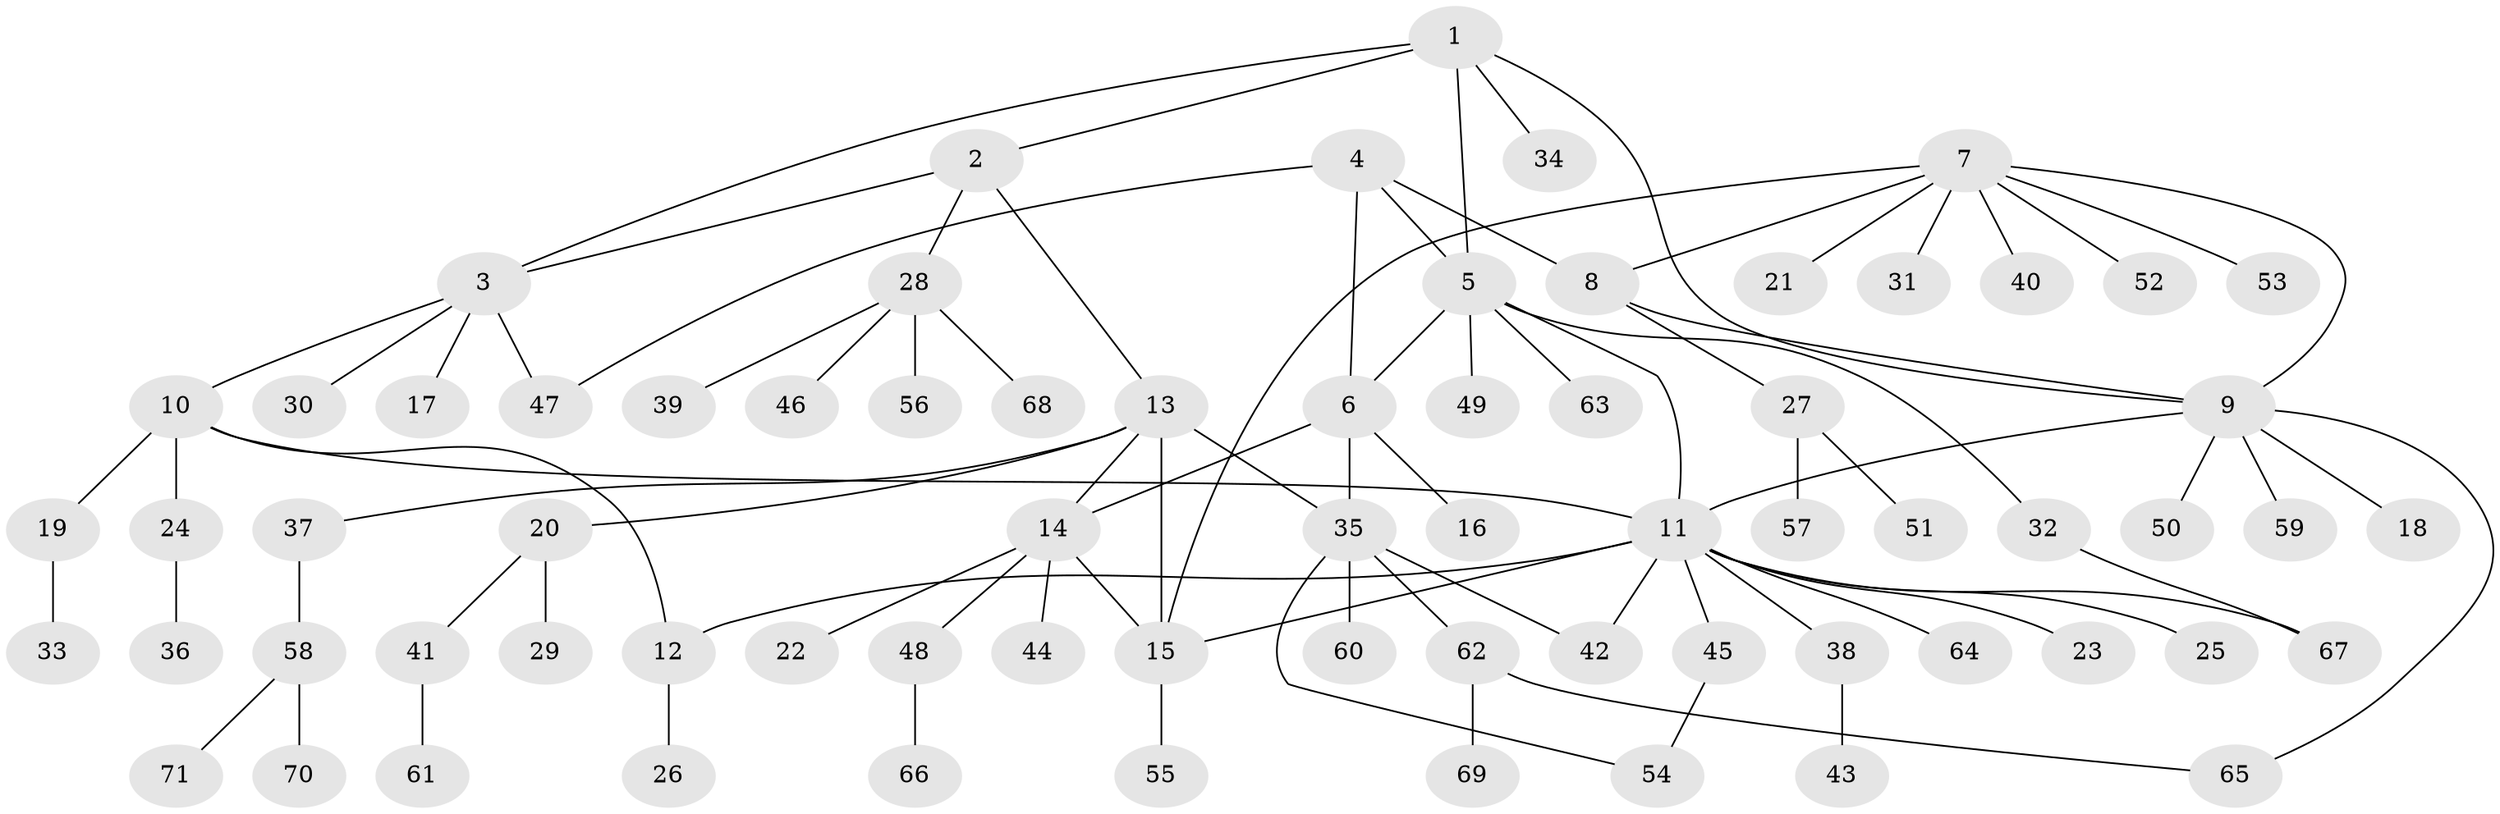 // coarse degree distribution, {3: 0.02040816326530612, 7: 0.04081632653061224, 4: 0.061224489795918366, 6: 0.04081632653061224, 9: 0.04081632653061224, 5: 0.04081632653061224, 10: 0.02040816326530612, 1: 0.5510204081632653, 2: 0.1836734693877551}
// Generated by graph-tools (version 1.1) at 2025/52/02/27/25 19:52:22]
// undirected, 71 vertices, 87 edges
graph export_dot {
graph [start="1"]
  node [color=gray90,style=filled];
  1;
  2;
  3;
  4;
  5;
  6;
  7;
  8;
  9;
  10;
  11;
  12;
  13;
  14;
  15;
  16;
  17;
  18;
  19;
  20;
  21;
  22;
  23;
  24;
  25;
  26;
  27;
  28;
  29;
  30;
  31;
  32;
  33;
  34;
  35;
  36;
  37;
  38;
  39;
  40;
  41;
  42;
  43;
  44;
  45;
  46;
  47;
  48;
  49;
  50;
  51;
  52;
  53;
  54;
  55;
  56;
  57;
  58;
  59;
  60;
  61;
  62;
  63;
  64;
  65;
  66;
  67;
  68;
  69;
  70;
  71;
  1 -- 2;
  1 -- 3;
  1 -- 5;
  1 -- 9;
  1 -- 34;
  2 -- 3;
  2 -- 13;
  2 -- 28;
  3 -- 10;
  3 -- 17;
  3 -- 30;
  3 -- 47;
  4 -- 5;
  4 -- 6;
  4 -- 8;
  4 -- 47;
  5 -- 6;
  5 -- 11;
  5 -- 32;
  5 -- 49;
  5 -- 63;
  6 -- 14;
  6 -- 16;
  6 -- 35;
  7 -- 8;
  7 -- 9;
  7 -- 15;
  7 -- 21;
  7 -- 31;
  7 -- 40;
  7 -- 52;
  7 -- 53;
  8 -- 9;
  8 -- 27;
  9 -- 11;
  9 -- 18;
  9 -- 50;
  9 -- 59;
  9 -- 65;
  10 -- 11;
  10 -- 12;
  10 -- 19;
  10 -- 24;
  11 -- 12;
  11 -- 15;
  11 -- 23;
  11 -- 25;
  11 -- 38;
  11 -- 42;
  11 -- 45;
  11 -- 64;
  11 -- 67;
  12 -- 26;
  13 -- 14;
  13 -- 15;
  13 -- 20;
  13 -- 35;
  13 -- 37;
  14 -- 15;
  14 -- 22;
  14 -- 44;
  14 -- 48;
  15 -- 55;
  19 -- 33;
  20 -- 29;
  20 -- 41;
  24 -- 36;
  27 -- 51;
  27 -- 57;
  28 -- 39;
  28 -- 46;
  28 -- 56;
  28 -- 68;
  32 -- 67;
  35 -- 42;
  35 -- 54;
  35 -- 60;
  35 -- 62;
  37 -- 58;
  38 -- 43;
  41 -- 61;
  45 -- 54;
  48 -- 66;
  58 -- 70;
  58 -- 71;
  62 -- 65;
  62 -- 69;
}
